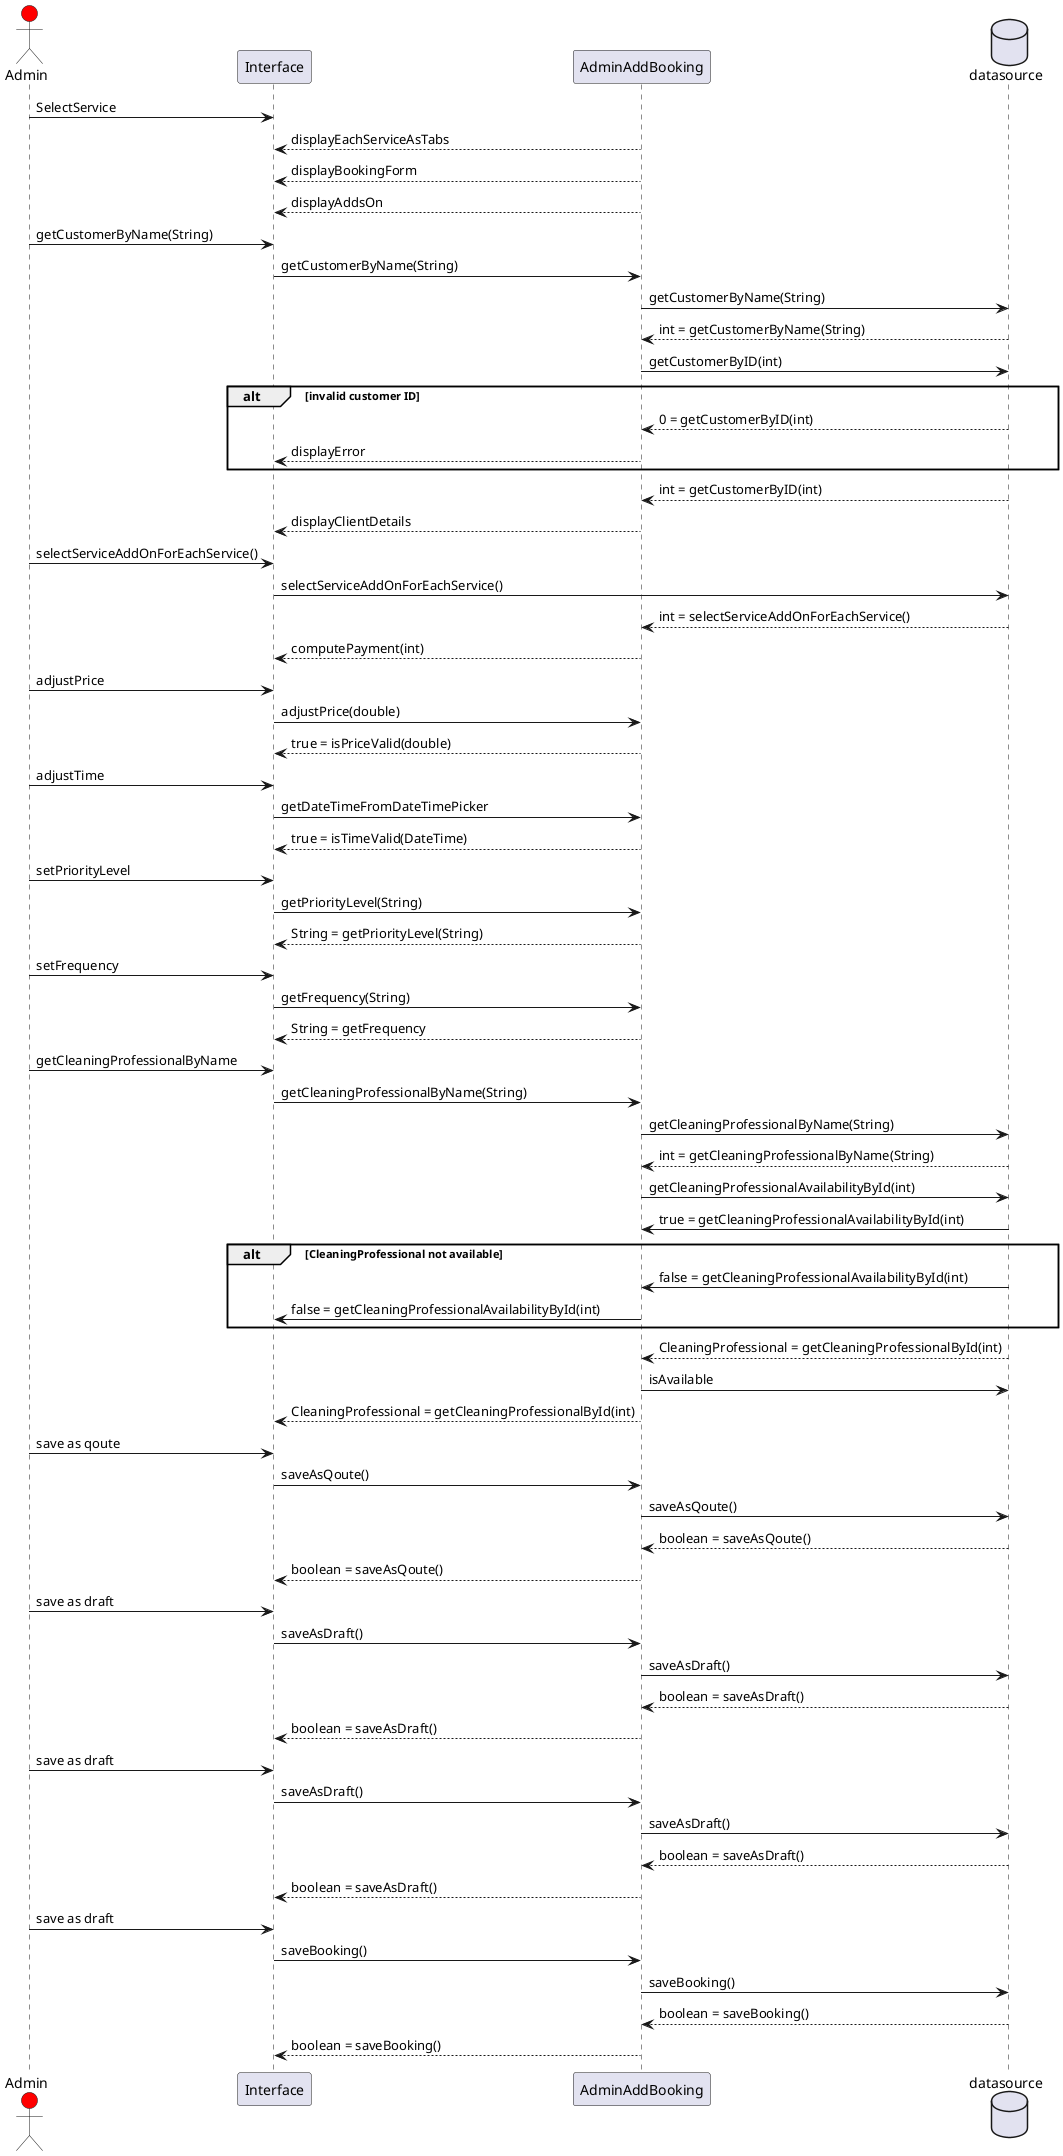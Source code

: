 @startuml


actor Admin #red
participant  Interface
participant AdminAddBooking
database  datasource



Admin -> Interface : SelectService
AdminAddBooking --> Interface : displayEachServiceAsTabs
AdminAddBooking --> Interface : displayBookingForm
AdminAddBooking --> Interface : displayAddsOn
Admin -> Interface : getCustomerByName(String)
Interface -> AdminAddBooking : getCustomerByName(String)
AdminAddBooking -> datasource: getCustomerByName(String)
datasource --> AdminAddBooking : int = getCustomerByName(String)
AdminAddBooking -> datasource: getCustomerByID(int)
alt invalid customer ID
datasource --> AdminAddBooking : 0 = getCustomerByID(int)
AdminAddBooking --> Interface : displayError
end
datasource --> AdminAddBooking : int = getCustomerByID(int)
AdminAddBooking --> Interface : displayClientDetails
Admin -> Interface : selectServiceAddOnForEachService()
Interface -> datasource: selectServiceAddOnForEachService()
datasource --> AdminAddBooking : int = selectServiceAddOnForEachService()
AdminAddBooking --> Interface : computePayment(int)
Admin -> Interface : adjustPrice
Interface ->AdminAddBooking : adjustPrice(double)
AdminAddBooking --> Interface : true = isPriceValid(double)

Admin -> Interface : adjustTime
Interface ->AdminAddBooking : getDateTimeFromDateTimePicker
AdminAddBooking --> Interface : true = isTimeValid(DateTime)
Admin -> Interface : setPriorityLevel
Interface -> AdminAddBooking : getPriorityLevel(String)
AdminAddBooking --> Interface : String = getPriorityLevel(String)
Admin -> Interface : setFrequency
Interface -> AdminAddBooking : getFrequency(String)
AdminAddBooking --> Interface : String = getFrequency
Admin -> Interface :getCleaningProfessionalByName
Interface -> AdminAddBooking : getCleaningProfessionalByName(String)
AdminAddBooking -> datasource : getCleaningProfessionalByName(String)
datasource --> AdminAddBooking : int = getCleaningProfessionalByName(String)
AdminAddBooking -> datasource : getCleaningProfessionalAvailabilityById(int)
datasource -> AdminAddBooking  : true = getCleaningProfessionalAvailabilityById(int)
alt CleaningProfessional not available
datasource -> AdminAddBooking  : false = getCleaningProfessionalAvailabilityById(int)
AdminAddBooking -> Interface : false = getCleaningProfessionalAvailabilityById(int)
end
datasource --> AdminAddBooking : CleaningProfessional = getCleaningProfessionalById(int)
AdminAddBooking -> datasource : isAvailable
AdminAddBooking --> Interface : CleaningProfessional = getCleaningProfessionalById(int)
Admin -> Interface : save as qoute
Interface -> AdminAddBooking : saveAsQoute()
AdminAddBooking -> datasource : saveAsQoute()
datasource --> AdminAddBooking : boolean = saveAsQoute()
AdminAddBooking --> Interface : boolean = saveAsQoute()

Admin -> Interface : save as draft
Interface -> AdminAddBooking : saveAsDraft()
AdminAddBooking -> datasource : saveAsDraft()
datasource --> AdminAddBooking : boolean = saveAsDraft()
AdminAddBooking --> Interface : boolean = saveAsDraft()

Admin -> Interface : save as draft
Interface -> AdminAddBooking : saveAsDraft()
AdminAddBooking -> datasource : saveAsDraft()
datasource --> AdminAddBooking : boolean = saveAsDraft()
AdminAddBooking --> Interface : boolean = saveAsDraft()

Admin -> Interface : save as draft
Interface -> AdminAddBooking : saveBooking()
AdminAddBooking -> datasource : saveBooking()
datasource --> AdminAddBooking : boolean = saveBooking()
AdminAddBooking --> Interface : boolean = saveBooking()


@enduml